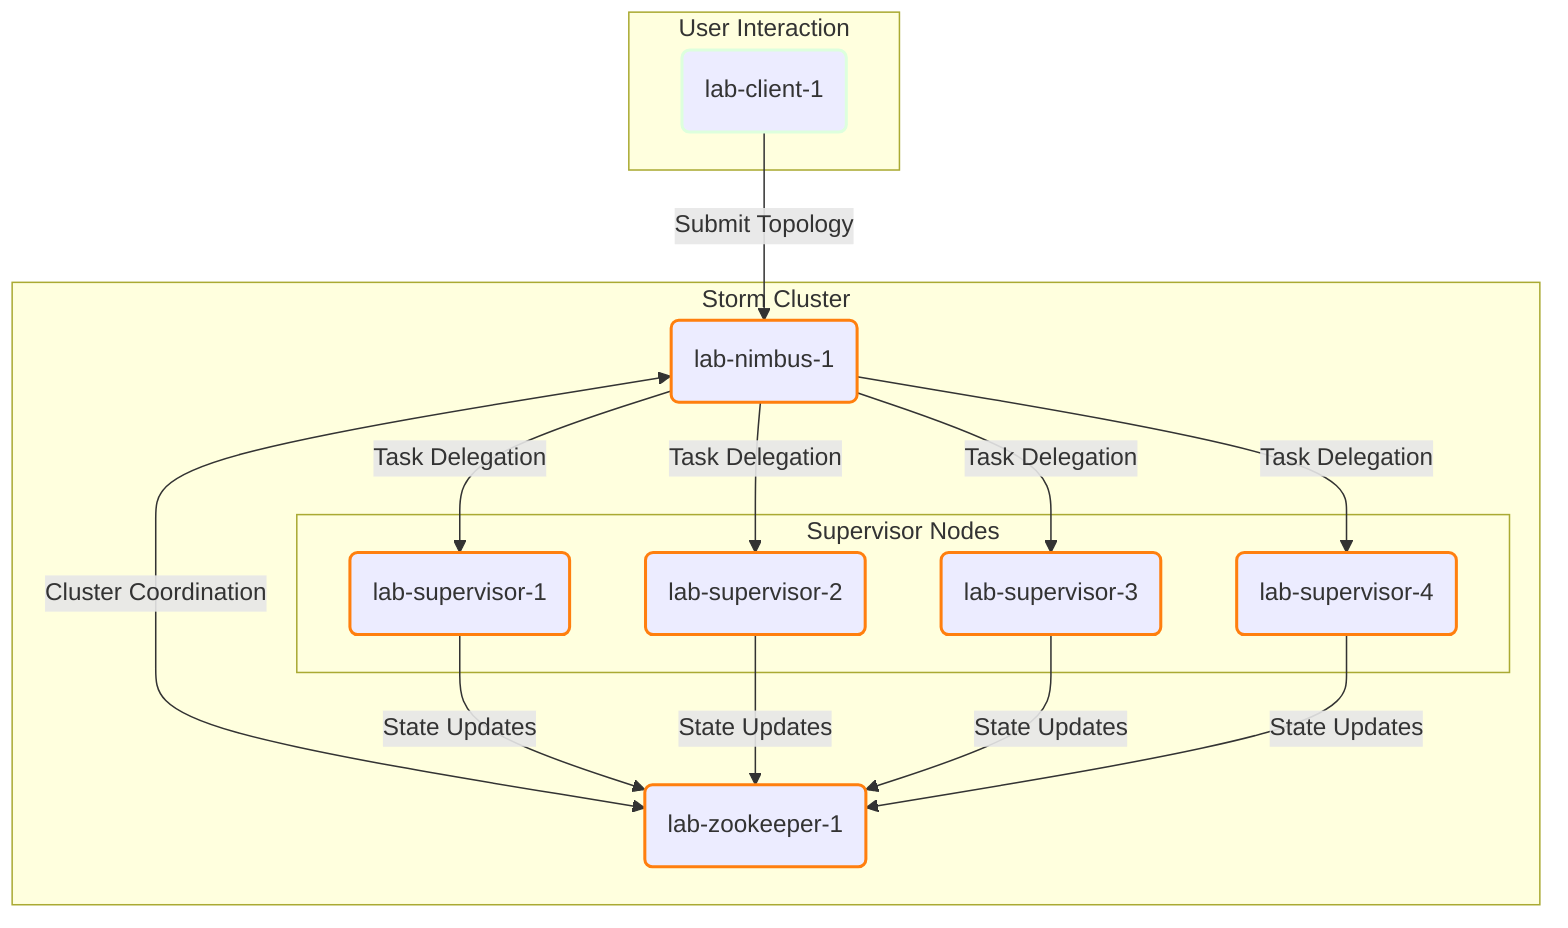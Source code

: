 graph TD
    subgraph "User Interaction"
        Client("lab-client-1")
    end

    subgraph "Storm Cluster"
        direction TB
        Nimbus("lab-nimbus-1")
        Zookeeper("lab-zookeeper-1")

        subgraph "Supervisor Nodes"
            direction TB
            Supervisor1("lab-supervisor-1")
            Supervisor2("lab-supervisor-2")
            Supervisor3("lab-supervisor-3")
            Supervisor4("lab-supervisor-4")
        end
    end

    %% --- Connections ---

    %% Storm Topology Flow
    Client -- "Submit Topology" --> Nimbus
    Nimbus <-- "Cluster Coordination" --> Zookeeper
    Nimbus -- "Task Delegation" --> Supervisor1
    Nimbus -- "Task Delegation" --> Supervisor2
    Nimbus -- "Task Delegation" --> Supervisor3
    Nimbus -- "Task Delegation" --> Supervisor4
    Supervisor1 -- "State Updates" --> Zookeeper
    Supervisor2 -- "State Updates" --> Zookeeper
    Supervisor3 -- "State Updates" --> Zookeeper
    Supervisor4 -- "State Updates" --> Zookeeper

    %% Style Definitions
    classDef storm stroke:#ff7f0e,stroke-width:2px;
    classDef client stroke:#dfd,stroke-width:2px;

    class Nimbus,Zookeeper,Supervisor1,Supervisor2,Supervisor3,Supervisor4 storm;
    class Client client;